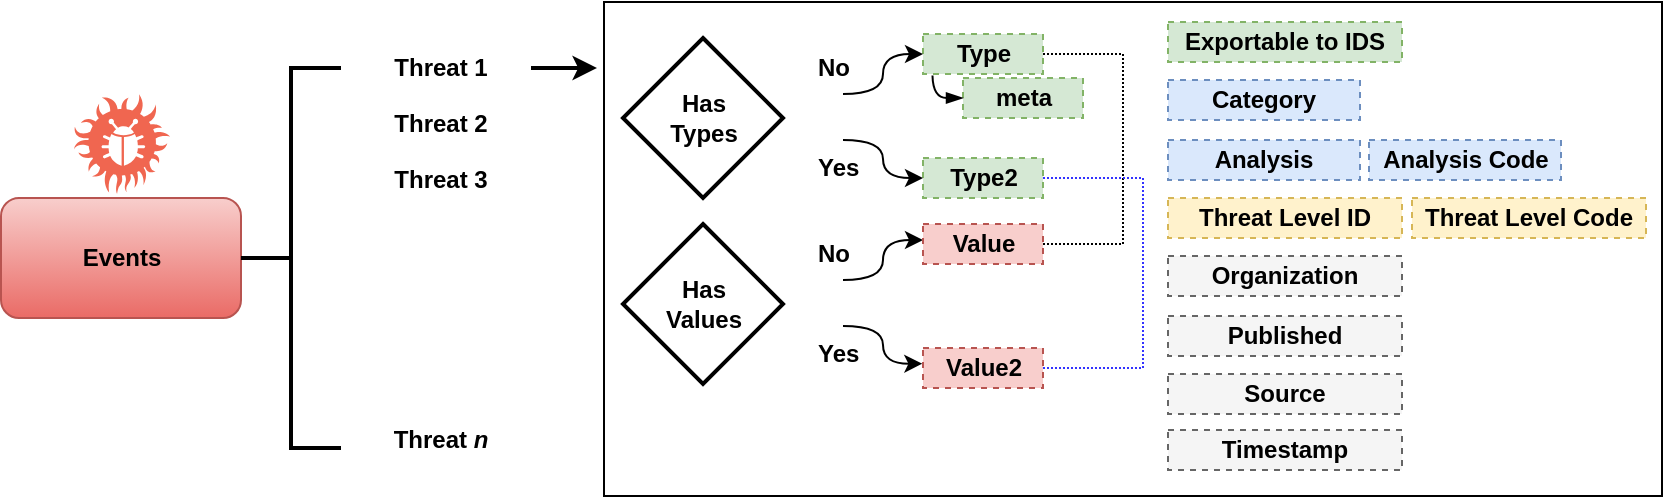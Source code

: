 <mxfile version="10.5.4" type="github"><diagram id="emWqOnJ1STCL9mvrmFlL" name="Page-1"><mxGraphModel dx="1162" dy="641" grid="1" gridSize="10" guides="1" tooltips="1" connect="1" arrows="1" fold="1" page="1" pageScale="1" pageWidth="850" pageHeight="1100" math="0" shadow="0"><root><mxCell id="0"/><mxCell id="1" parent="0"/><mxCell id="oefbQWlZAqjGiXVkckoq-38" value="" style="rounded=0;whiteSpace=wrap;html=1;gradientColor=#ffffff;align=center;" parent="1" vertex="1"><mxGeometry x="312" y="83" width="529" height="247" as="geometry"/></mxCell><mxCell id="KQsIl4Lqp_0Xg8bBg2lp-68" value="" style="group" vertex="1" connectable="0" parent="1"><mxGeometry x="321.5" y="99" width="260" height="199" as="geometry"/></mxCell><mxCell id="KQsIl4Lqp_0Xg8bBg2lp-4" value="&lt;b&gt;Type&lt;/b&gt;" style="rounded=0;whiteSpace=wrap;html=1;fillColor=#d5e8d4;strokeColor=#82b366;dashed=1;" vertex="1" parent="KQsIl4Lqp_0Xg8bBg2lp-68"><mxGeometry x="150" width="60" height="20" as="geometry"/></mxCell><mxCell id="KQsIl4Lqp_0Xg8bBg2lp-5" value="&lt;b&gt;Type2&lt;/b&gt;" style="rounded=0;whiteSpace=wrap;html=1;fillColor=#d5e8d4;strokeColor=#82b366;dashed=1;" vertex="1" parent="KQsIl4Lqp_0Xg8bBg2lp-68"><mxGeometry x="150" y="62" width="60" height="20" as="geometry"/></mxCell><mxCell id="KQsIl4Lqp_0Xg8bBg2lp-16" value="" style="group" vertex="1" connectable="0" parent="KQsIl4Lqp_0Xg8bBg2lp-68"><mxGeometry x="80" y="7" width="55" height="70" as="geometry"/></mxCell><mxCell id="KQsIl4Lqp_0Xg8bBg2lp-13" value="" style="shape=image;html=1;verticalAlign=top;verticalLabelPosition=bottom;labelBackgroundColor=#ffffff;imageAspect=0;aspect=fixed;image=https://cdn2.iconfinder.com/data/icons/electronics-17/24/electronics-18-128.png;direction=north;" vertex="1" parent="KQsIl4Lqp_0Xg8bBg2lp-16"><mxGeometry y="20" width="30" height="30" as="geometry"/></mxCell><mxCell id="KQsIl4Lqp_0Xg8bBg2lp-14" value="&lt;div align=&quot;center&quot;&gt;&lt;b&gt;Yes&lt;/b&gt;&lt;/div&gt;" style="text;html=1;resizable=0;points=[];autosize=1;align=left;verticalAlign=top;spacingTop=-4;" vertex="1" parent="KQsIl4Lqp_0Xg8bBg2lp-16"><mxGeometry x="15" y="50" width="40" height="20" as="geometry"/></mxCell><mxCell id="KQsIl4Lqp_0Xg8bBg2lp-15" value="&lt;div align=&quot;center&quot;&gt;&lt;b&gt;No&lt;/b&gt;&lt;/div&gt;" style="text;html=1;resizable=0;points=[];autosize=1;align=left;verticalAlign=top;spacingTop=-4;" vertex="1" parent="KQsIl4Lqp_0Xg8bBg2lp-16"><mxGeometry x="15.0" width="30" height="20" as="geometry"/></mxCell><mxCell id="KQsIl4Lqp_0Xg8bBg2lp-18" value="" style="curved=1;endArrow=classic;html=1;" edge="1" parent="KQsIl4Lqp_0Xg8bBg2lp-68"><mxGeometry width="50" height="50" relative="1" as="geometry"><mxPoint x="110" y="30" as="sourcePoint"/><mxPoint x="150" y="10" as="targetPoint"/><Array as="points"><mxPoint x="130" y="30"/><mxPoint x="130" y="10"/></Array></mxGeometry></mxCell><mxCell id="KQsIl4Lqp_0Xg8bBg2lp-19" value="" style="curved=1;endArrow=classic;html=1;entryX=0;entryY=0.5;entryDx=0;entryDy=0;" edge="1" parent="KQsIl4Lqp_0Xg8bBg2lp-68" target="KQsIl4Lqp_0Xg8bBg2lp-5"><mxGeometry width="50" height="50" relative="1" as="geometry"><mxPoint x="110" y="53" as="sourcePoint"/><mxPoint x="150" y="75" as="targetPoint"/><Array as="points"><mxPoint x="130" y="53"/><mxPoint x="130" y="72"/></Array></mxGeometry></mxCell><mxCell id="KQsIl4Lqp_0Xg8bBg2lp-28" value="&lt;b&gt;meta&lt;/b&gt;" style="rounded=0;whiteSpace=wrap;html=1;fillColor=#d5e8d4;strokeColor=#82b366;dashed=1;" vertex="1" parent="KQsIl4Lqp_0Xg8bBg2lp-68"><mxGeometry x="170" y="22" width="60" height="20" as="geometry"/></mxCell><mxCell id="KQsIl4Lqp_0Xg8bBg2lp-35" value="" style="curved=1;endArrow=blockThin;html=1;entryX=0;entryY=0.5;entryDx=0;entryDy=0;exitX=0.079;exitY=1.038;exitDx=0;exitDy=0;exitPerimeter=0;endFill=1;" edge="1" parent="KQsIl4Lqp_0Xg8bBg2lp-68" source="KQsIl4Lqp_0Xg8bBg2lp-4" target="KQsIl4Lqp_0Xg8bBg2lp-28"><mxGeometry width="50" height="50" relative="1" as="geometry"><mxPoint x="150" y="20" as="sourcePoint"/><mxPoint x="170" y="40" as="targetPoint"/><Array as="points"><mxPoint x="155" y="32"/></Array></mxGeometry></mxCell><mxCell id="KQsIl4Lqp_0Xg8bBg2lp-44" value="&lt;div&gt;Has&lt;/div&gt;&lt;div&gt;Types&lt;br&gt;&lt;/div&gt;" style="rhombus;whiteSpace=wrap;html=1;align=center;strokeWidth=2;fontStyle=1" vertex="1" parent="KQsIl4Lqp_0Xg8bBg2lp-68"><mxGeometry y="2" width="80" height="80" as="geometry"/></mxCell><mxCell id="KQsIl4Lqp_0Xg8bBg2lp-45" value="" style="group" vertex="1" connectable="0" parent="KQsIl4Lqp_0Xg8bBg2lp-68"><mxGeometry x="80" y="100" width="55" height="70" as="geometry"/></mxCell><mxCell id="KQsIl4Lqp_0Xg8bBg2lp-46" value="" style="shape=image;html=1;verticalAlign=top;verticalLabelPosition=bottom;labelBackgroundColor=#ffffff;imageAspect=0;aspect=fixed;image=https://cdn2.iconfinder.com/data/icons/electronics-17/24/electronics-18-128.png;direction=north;" vertex="1" parent="KQsIl4Lqp_0Xg8bBg2lp-45"><mxGeometry y="20" width="30" height="30" as="geometry"/></mxCell><mxCell id="KQsIl4Lqp_0Xg8bBg2lp-47" value="&lt;div align=&quot;center&quot;&gt;&lt;b&gt;Yes&lt;/b&gt;&lt;/div&gt;" style="text;html=1;resizable=0;points=[];autosize=1;align=left;verticalAlign=top;spacingTop=-4;" vertex="1" parent="KQsIl4Lqp_0Xg8bBg2lp-45"><mxGeometry x="15" y="50" width="40" height="20" as="geometry"/></mxCell><mxCell id="KQsIl4Lqp_0Xg8bBg2lp-48" value="&lt;div align=&quot;center&quot;&gt;&lt;b&gt;No&lt;/b&gt;&lt;/div&gt;" style="text;html=1;resizable=0;points=[];autosize=1;align=left;verticalAlign=top;spacingTop=-4;" vertex="1" parent="KQsIl4Lqp_0Xg8bBg2lp-45"><mxGeometry x="15.0" width="30" height="20" as="geometry"/></mxCell><mxCell id="KQsIl4Lqp_0Xg8bBg2lp-49" value="" style="curved=1;endArrow=classic;html=1;" edge="1" parent="KQsIl4Lqp_0Xg8bBg2lp-68"><mxGeometry width="50" height="50" relative="1" as="geometry"><mxPoint x="110.0" y="123" as="sourcePoint"/><mxPoint x="150.0" y="103" as="targetPoint"/><Array as="points"><mxPoint x="130" y="123"/><mxPoint x="130" y="103"/></Array></mxGeometry></mxCell><mxCell id="KQsIl4Lqp_0Xg8bBg2lp-50" value="" style="curved=1;endArrow=classic;html=1;entryX=0;entryY=0.5;entryDx=0;entryDy=0;" edge="1" parent="KQsIl4Lqp_0Xg8bBg2lp-68"><mxGeometry width="50" height="50" relative="1" as="geometry"><mxPoint x="110.0" y="146" as="sourcePoint"/><mxPoint x="149.667" y="164.833" as="targetPoint"/><Array as="points"><mxPoint x="130" y="146"/><mxPoint x="130" y="165"/></Array></mxGeometry></mxCell><mxCell id="KQsIl4Lqp_0Xg8bBg2lp-51" value="&lt;div&gt;Has&lt;/div&gt;Values" style="rhombus;whiteSpace=wrap;html=1;align=center;strokeWidth=2;fontStyle=1" vertex="1" parent="KQsIl4Lqp_0Xg8bBg2lp-68"><mxGeometry y="95" width="80" height="80" as="geometry"/></mxCell><mxCell id="KQsIl4Lqp_0Xg8bBg2lp-58" value="" style="group" vertex="1" connectable="0" parent="KQsIl4Lqp_0Xg8bBg2lp-68"><mxGeometry x="150" y="95" width="85" height="104" as="geometry"/></mxCell><mxCell id="KQsIl4Lqp_0Xg8bBg2lp-26" value="&lt;b&gt;Value&lt;/b&gt;" style="rounded=0;whiteSpace=wrap;html=1;fillColor=#f8cecc;strokeColor=#b85450;dashed=1;" vertex="1" parent="KQsIl4Lqp_0Xg8bBg2lp-58"><mxGeometry width="60" height="20" as="geometry"/></mxCell><mxCell id="KQsIl4Lqp_0Xg8bBg2lp-27" value="&lt;b&gt;Value2&lt;/b&gt;" style="rounded=0;whiteSpace=wrap;html=1;fillColor=#f8cecc;strokeColor=#b85450;dashed=1;" vertex="1" parent="KQsIl4Lqp_0Xg8bBg2lp-58"><mxGeometry y="62" width="60" height="20" as="geometry"/></mxCell><mxCell id="KQsIl4Lqp_0Xg8bBg2lp-42" style="edgeStyle=none;rounded=0;orthogonalLoop=1;jettySize=auto;html=1;exitX=1;exitY=0.5;exitDx=0;exitDy=0;endArrow=none;endFill=0;dashed=1;dashPattern=1 1;entryX=1;entryY=0.5;entryDx=0;entryDy=0;" edge="1" parent="KQsIl4Lqp_0Xg8bBg2lp-68" source="KQsIl4Lqp_0Xg8bBg2lp-4" target="KQsIl4Lqp_0Xg8bBg2lp-26"><mxGeometry relative="1" as="geometry"><mxPoint x="210" y="129" as="targetPoint"/><Array as="points"><mxPoint x="250" y="10"/><mxPoint x="250" y="105"/></Array></mxGeometry></mxCell><mxCell id="KQsIl4Lqp_0Xg8bBg2lp-43" style="edgeStyle=none;rounded=0;orthogonalLoop=1;jettySize=auto;html=1;exitX=1;exitY=0.5;exitDx=0;exitDy=0;entryX=1;entryY=0.5;entryDx=0;entryDy=0;dashed=1;dashPattern=1 1;endArrow=none;endFill=0;fontColor=#000000;strokeColor=#3333FF;" edge="1" parent="KQsIl4Lqp_0Xg8bBg2lp-68" source="KQsIl4Lqp_0Xg8bBg2lp-5" target="KQsIl4Lqp_0Xg8bBg2lp-27"><mxGeometry relative="1" as="geometry"><Array as="points"><mxPoint x="260" y="72"/><mxPoint x="260" y="167"/></Array></mxGeometry></mxCell><mxCell id="KQsIl4Lqp_0Xg8bBg2lp-70" value="" style="group" vertex="1" connectable="0" parent="1"><mxGeometry x="594" y="93" width="239" height="224" as="geometry"/></mxCell><mxCell id="KQsIl4Lqp_0Xg8bBg2lp-2" value="&lt;b&gt;Category&lt;/b&gt;" style="rounded=0;whiteSpace=wrap;html=1;fillColor=#dae8fc;strokeColor=#6c8ebf;dashed=1;" vertex="1" parent="KQsIl4Lqp_0Xg8bBg2lp-70"><mxGeometry y="29" width="96" height="20" as="geometry"/></mxCell><mxCell id="KQsIl4Lqp_0Xg8bBg2lp-3" value="&lt;div&gt;&lt;b&gt;Analysis&lt;/b&gt;&lt;/div&gt;" style="rounded=0;whiteSpace=wrap;html=1;fillColor=#dae8fc;strokeColor=#6c8ebf;dashed=1;" vertex="1" parent="KQsIl4Lqp_0Xg8bBg2lp-70"><mxGeometry y="59" width="96" height="20" as="geometry"/></mxCell><mxCell id="KQsIl4Lqp_0Xg8bBg2lp-23" value="Threat Level ID" style="rounded=0;whiteSpace=wrap;html=1;fillColor=#fff2cc;strokeColor=#d6b656;dashed=1;fontStyle=1" vertex="1" parent="KQsIl4Lqp_0Xg8bBg2lp-70"><mxGeometry y="88" width="117" height="20" as="geometry"/></mxCell><mxCell id="KQsIl4Lqp_0Xg8bBg2lp-24" value="Threat Level Code" style="rounded=0;whiteSpace=wrap;html=1;fillColor=#fff2cc;strokeColor=#d6b656;dashed=1;fontStyle=1" vertex="1" parent="KQsIl4Lqp_0Xg8bBg2lp-70"><mxGeometry x="122" y="88" width="117" height="20" as="geometry"/></mxCell><mxCell id="KQsIl4Lqp_0Xg8bBg2lp-60" value="Exportable to IDS" style="rounded=0;whiteSpace=wrap;html=1;fillColor=#d5e8d4;strokeColor=#82b366;dashed=1;fontStyle=1" vertex="1" parent="KQsIl4Lqp_0Xg8bBg2lp-70"><mxGeometry width="117" height="20" as="geometry"/></mxCell><mxCell id="KQsIl4Lqp_0Xg8bBg2lp-61" value="&lt;span&gt;Organization&lt;/span&gt;" style="rounded=0;whiteSpace=wrap;html=1;fillColor=#f5f5f5;strokeColor=#666666;dashed=1;fontStyle=1;fontColor=#000000;" vertex="1" parent="KQsIl4Lqp_0Xg8bBg2lp-70"><mxGeometry y="117" width="117" height="20" as="geometry"/></mxCell><mxCell id="KQsIl4Lqp_0Xg8bBg2lp-63" value="&lt;div&gt;&lt;b&gt;Analysis Code&lt;br&gt;&lt;/b&gt;&lt;/div&gt;" style="rounded=0;whiteSpace=wrap;html=1;fillColor=#dae8fc;strokeColor=#6c8ebf;dashed=1;" vertex="1" parent="KQsIl4Lqp_0Xg8bBg2lp-70"><mxGeometry x="100.5" y="59" width="96" height="20" as="geometry"/></mxCell><mxCell id="KQsIl4Lqp_0Xg8bBg2lp-64" value="Published" style="rounded=0;whiteSpace=wrap;html=1;fillColor=#f5f5f5;strokeColor=#666666;dashed=1;fontStyle=1;fontColor=#000000;" vertex="1" parent="KQsIl4Lqp_0Xg8bBg2lp-70"><mxGeometry y="147" width="117" height="20" as="geometry"/></mxCell><mxCell id="KQsIl4Lqp_0Xg8bBg2lp-65" value="Source" style="rounded=0;whiteSpace=wrap;html=1;fillColor=#f5f5f5;strokeColor=#666666;dashed=1;fontStyle=1;fontColor=#000000;" vertex="1" parent="KQsIl4Lqp_0Xg8bBg2lp-70"><mxGeometry y="176" width="117" height="20" as="geometry"/></mxCell><mxCell id="KQsIl4Lqp_0Xg8bBg2lp-69" value="Timestamp" style="rounded=0;whiteSpace=wrap;html=1;fillColor=#f5f5f5;strokeColor=#666666;dashed=1;fontStyle=1;fontColor=#000000;" vertex="1" parent="KQsIl4Lqp_0Xg8bBg2lp-70"><mxGeometry y="204" width="117" height="20" as="geometry"/></mxCell><mxCell id="KQsIl4Lqp_0Xg8bBg2lp-71" value="" style="group" vertex="1" connectable="0" parent="1"><mxGeometry x="10.5" y="104" width="298" height="210" as="geometry"/></mxCell><mxCell id="oefbQWlZAqjGiXVkckoq-10" value="&lt;b&gt;Events&lt;/b&gt;" style="rounded=1;whiteSpace=wrap;html=1;fillColor=#f8cecc;strokeColor=#b85450;gradientColor=#ea6b66;" parent="KQsIl4Lqp_0Xg8bBg2lp-71" vertex="1"><mxGeometry y="77" width="120" height="60" as="geometry"/></mxCell><mxCell id="oefbQWlZAqjGiXVkckoq-9" value="" style="verticalLabelPosition=bottom;html=1;fillColor=#F06650;verticalAlign=top;align=center;shape=mxgraph.cisco_safe.threat.threat_a7;" parent="KQsIl4Lqp_0Xg8bBg2lp-71" vertex="1"><mxGeometry x="35.5" y="25" width="49" height="50" as="geometry"/></mxCell><mxCell id="oefbQWlZAqjGiXVkckoq-11" value="" style="strokeWidth=2;html=1;shape=mxgraph.flowchart.annotation_2;align=left;" parent="KQsIl4Lqp_0Xg8bBg2lp-71" vertex="1"><mxGeometry x="120" y="12" width="50" height="190" as="geometry"/></mxCell><mxCell id="oefbQWlZAqjGiXVkckoq-12" value="" style="shape=image;html=1;verticalAlign=top;verticalLabelPosition=bottom;labelBackgroundColor=#ffffff;imageAspect=0;aspect=fixed;image=https://cdn2.iconfinder.com/data/icons/font-awesome/1792/ellipsis-v-128.png" parent="KQsIl4Lqp_0Xg8bBg2lp-71" vertex="1"><mxGeometry x="203.5" y="107" width="30" height="30" as="geometry"/></mxCell><mxCell id="oefbQWlZAqjGiXVkckoq-18" value="" style="group" parent="KQsIl4Lqp_0Xg8bBg2lp-71" vertex="1" connectable="0"><mxGeometry x="170" y="28" width="97" height="24" as="geometry"/></mxCell><mxCell id="oefbQWlZAqjGiXVkckoq-14" value="" style="shape=image;html=1;verticalAlign=top;verticalLabelPosition=bottom;labelBackgroundColor=#ffffff;imageAspect=0;aspect=fixed;image=https://cdn2.iconfinder.com/data/icons/crystalproject/Open-Office-Icons/lc_symbolshapes.right-brace.png" parent="oefbQWlZAqjGiXVkckoq-18" vertex="1"><mxGeometry x="73" width="24" height="24" as="geometry"/></mxCell><mxCell id="oefbQWlZAqjGiXVkckoq-15" value="" style="shape=image;html=1;verticalAlign=top;verticalLabelPosition=bottom;labelBackgroundColor=#ffffff;imageAspect=0;aspect=fixed;image=https://cdn2.iconfinder.com/data/icons/crystalproject/Open-Office-Icons/lc_symbolshapes.left-brace.png" parent="oefbQWlZAqjGiXVkckoq-18" vertex="1"><mxGeometry width="24" height="24" as="geometry"/></mxCell><mxCell id="oefbQWlZAqjGiXVkckoq-17" value="Threat 2" style="text;html=1;resizable=0;points=[];autosize=1;align=center;verticalAlign=top;spacingTop=-4;fontStyle=1" parent="oefbQWlZAqjGiXVkckoq-18" vertex="1"><mxGeometry x="19" y="2" width="60" height="20" as="geometry"/></mxCell><mxCell id="oefbQWlZAqjGiXVkckoq-19" value="" style="group" parent="KQsIl4Lqp_0Xg8bBg2lp-71" vertex="1" connectable="0"><mxGeometry x="170.5" width="97" height="24" as="geometry"/></mxCell><mxCell id="oefbQWlZAqjGiXVkckoq-20" value="" style="shape=image;html=1;verticalAlign=top;verticalLabelPosition=bottom;labelBackgroundColor=#ffffff;imageAspect=0;aspect=fixed;image=https://cdn2.iconfinder.com/data/icons/crystalproject/Open-Office-Icons/lc_symbolshapes.right-brace.png" parent="oefbQWlZAqjGiXVkckoq-19" vertex="1"><mxGeometry x="73" width="24" height="24" as="geometry"/></mxCell><mxCell id="oefbQWlZAqjGiXVkckoq-21" value="" style="shape=image;html=1;verticalAlign=top;verticalLabelPosition=bottom;labelBackgroundColor=#ffffff;imageAspect=0;aspect=fixed;image=https://cdn2.iconfinder.com/data/icons/crystalproject/Open-Office-Icons/lc_symbolshapes.left-brace.png" parent="oefbQWlZAqjGiXVkckoq-19" vertex="1"><mxGeometry width="24" height="24" as="geometry"/></mxCell><mxCell id="oefbQWlZAqjGiXVkckoq-22" value="Threat 1" style="text;html=1;resizable=0;points=[];autosize=1;align=center;verticalAlign=top;spacingTop=-4;fontStyle=1" parent="oefbQWlZAqjGiXVkckoq-19" vertex="1"><mxGeometry x="19" y="2" width="60" height="20" as="geometry"/></mxCell><mxCell id="oefbQWlZAqjGiXVkckoq-23" value="" style="group" parent="KQsIl4Lqp_0Xg8bBg2lp-71" vertex="1" connectable="0"><mxGeometry x="170" y="56" width="97" height="24" as="geometry"/></mxCell><mxCell id="oefbQWlZAqjGiXVkckoq-24" value="" style="shape=image;html=1;verticalAlign=top;verticalLabelPosition=bottom;labelBackgroundColor=#ffffff;imageAspect=0;aspect=fixed;image=https://cdn2.iconfinder.com/data/icons/crystalproject/Open-Office-Icons/lc_symbolshapes.right-brace.png" parent="oefbQWlZAqjGiXVkckoq-23" vertex="1"><mxGeometry x="73" width="24" height="24" as="geometry"/></mxCell><mxCell id="oefbQWlZAqjGiXVkckoq-25" value="" style="shape=image;html=1;verticalAlign=top;verticalLabelPosition=bottom;labelBackgroundColor=#ffffff;imageAspect=0;aspect=fixed;image=https://cdn2.iconfinder.com/data/icons/crystalproject/Open-Office-Icons/lc_symbolshapes.left-brace.png" parent="oefbQWlZAqjGiXVkckoq-23" vertex="1"><mxGeometry width="24" height="24" as="geometry"/></mxCell><mxCell id="oefbQWlZAqjGiXVkckoq-26" value="Threat 3" style="text;html=1;resizable=0;points=[];autosize=1;align=center;verticalAlign=top;spacingTop=-4;fontStyle=1" parent="oefbQWlZAqjGiXVkckoq-23" vertex="1"><mxGeometry x="19" y="2" width="60" height="20" as="geometry"/></mxCell><mxCell id="oefbQWlZAqjGiXVkckoq-27" value="" style="group" parent="KQsIl4Lqp_0Xg8bBg2lp-71" vertex="1" connectable="0"><mxGeometry x="170" y="186" width="97" height="24" as="geometry"/></mxCell><mxCell id="oefbQWlZAqjGiXVkckoq-28" value="" style="shape=image;html=1;verticalAlign=top;verticalLabelPosition=bottom;labelBackgroundColor=#ffffff;imageAspect=0;aspect=fixed;image=https://cdn2.iconfinder.com/data/icons/crystalproject/Open-Office-Icons/lc_symbolshapes.right-brace.png" parent="oefbQWlZAqjGiXVkckoq-27" vertex="1"><mxGeometry x="73" width="24" height="24" as="geometry"/></mxCell><mxCell id="oefbQWlZAqjGiXVkckoq-29" value="" style="shape=image;html=1;verticalAlign=top;verticalLabelPosition=bottom;labelBackgroundColor=#ffffff;imageAspect=0;aspect=fixed;image=https://cdn2.iconfinder.com/data/icons/crystalproject/Open-Office-Icons/lc_symbolshapes.left-brace.png" parent="oefbQWlZAqjGiXVkckoq-27" vertex="1"><mxGeometry width="24" height="24" as="geometry"/></mxCell><mxCell id="oefbQWlZAqjGiXVkckoq-30" value="Threat &lt;i&gt;n&lt;/i&gt;" style="text;html=1;resizable=0;points=[];autosize=1;align=center;verticalAlign=top;spacingTop=-4;fontStyle=1" parent="oefbQWlZAqjGiXVkckoq-27" vertex="1"><mxGeometry x="19" y="2" width="60" height="20" as="geometry"/></mxCell><mxCell id="oefbQWlZAqjGiXVkckoq-36" style="edgeStyle=orthogonalEdgeStyle;rounded=0;orthogonalLoop=1;jettySize=auto;html=1;exitX=1;exitY=0.5;exitDx=0;exitDy=0;strokeWidth=2;endArrow=classic;endFill=1;" parent="KQsIl4Lqp_0Xg8bBg2lp-71" edge="1"><mxGeometry relative="1" as="geometry"><mxPoint x="298" y="12" as="targetPoint"/><mxPoint x="265" y="12" as="sourcePoint"/></mxGeometry></mxCell></root></mxGraphModel></diagram></mxfile>